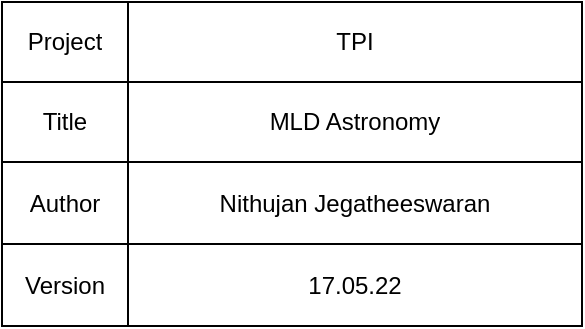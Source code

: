 <mxfile version="14.9.6" type="device"><diagram id="I2_jwVQrBLrq1jEQDDuv" name="Page-1"><mxGraphModel dx="1024" dy="592" grid="1" gridSize="10" guides="1" tooltips="1" connect="1" arrows="1" fold="1" page="1" pageScale="1" pageWidth="827" pageHeight="1169" math="0" shadow="0"><root><mxCell id="0"/><mxCell id="1" parent="0"/><mxCell id="7ZK6uNqgjbGf-gjFZG8o-1" value="" style="shape=table;html=1;whiteSpace=wrap;startSize=0;container=1;collapsible=0;childLayout=tableLayout;align=right;hachureGap=4;pointerEvents=0;" parent="1" vertex="1"><mxGeometry x="80" y="130" width="290" height="162" as="geometry"/></mxCell><mxCell id="7ZK6uNqgjbGf-gjFZG8o-2" value="" style="shape=partialRectangle;html=1;whiteSpace=wrap;collapsible=0;dropTarget=0;pointerEvents=0;fillColor=none;top=0;left=0;bottom=0;right=0;points=[[0,0.5],[1,0.5]];portConstraint=eastwest;" parent="7ZK6uNqgjbGf-gjFZG8o-1" vertex="1"><mxGeometry width="290" height="40" as="geometry"/></mxCell><mxCell id="7ZK6uNqgjbGf-gjFZG8o-3" value="Project" style="shape=partialRectangle;html=1;whiteSpace=wrap;connectable=0;fillColor=none;top=0;left=0;bottom=0;right=0;overflow=hidden;" parent="7ZK6uNqgjbGf-gjFZG8o-2" vertex="1"><mxGeometry width="63" height="40" as="geometry"><mxRectangle width="63" height="40" as="alternateBounds"/></mxGeometry></mxCell><mxCell id="7ZK6uNqgjbGf-gjFZG8o-4" value="TPI" style="shape=partialRectangle;html=1;whiteSpace=wrap;connectable=0;fillColor=none;top=0;left=0;bottom=0;right=0;overflow=hidden;" parent="7ZK6uNqgjbGf-gjFZG8o-2" vertex="1"><mxGeometry x="63" width="227" height="40" as="geometry"><mxRectangle width="227" height="40" as="alternateBounds"/></mxGeometry></mxCell><mxCell id="7ZK6uNqgjbGf-gjFZG8o-5" style="shape=partialRectangle;html=1;whiteSpace=wrap;collapsible=0;dropTarget=0;pointerEvents=0;fillColor=none;top=0;left=0;bottom=0;right=0;points=[[0,0.5],[1,0.5]];portConstraint=eastwest;" parent="7ZK6uNqgjbGf-gjFZG8o-1" vertex="1"><mxGeometry y="40" width="290" height="40" as="geometry"/></mxCell><mxCell id="7ZK6uNqgjbGf-gjFZG8o-6" value="Title" style="shape=partialRectangle;html=1;whiteSpace=wrap;connectable=0;fillColor=none;top=0;left=0;bottom=0;right=0;overflow=hidden;" parent="7ZK6uNqgjbGf-gjFZG8o-5" vertex="1"><mxGeometry width="63" height="40" as="geometry"><mxRectangle width="63" height="40" as="alternateBounds"/></mxGeometry></mxCell><mxCell id="7ZK6uNqgjbGf-gjFZG8o-7" value="MLD Astronomy" style="shape=partialRectangle;html=1;whiteSpace=wrap;connectable=0;fillColor=none;top=0;left=0;bottom=0;right=0;overflow=hidden;" parent="7ZK6uNqgjbGf-gjFZG8o-5" vertex="1"><mxGeometry x="63" width="227" height="40" as="geometry"><mxRectangle width="227" height="40" as="alternateBounds"/></mxGeometry></mxCell><mxCell id="7ZK6uNqgjbGf-gjFZG8o-8" value="" style="shape=partialRectangle;html=1;whiteSpace=wrap;collapsible=0;dropTarget=0;pointerEvents=0;fillColor=none;top=0;left=0;bottom=0;right=0;points=[[0,0.5],[1,0.5]];portConstraint=eastwest;" parent="7ZK6uNqgjbGf-gjFZG8o-1" vertex="1"><mxGeometry y="80" width="290" height="41" as="geometry"/></mxCell><mxCell id="7ZK6uNqgjbGf-gjFZG8o-9" value="Author" style="shape=partialRectangle;html=1;whiteSpace=wrap;connectable=0;fillColor=none;top=0;left=0;bottom=0;right=0;overflow=hidden;" parent="7ZK6uNqgjbGf-gjFZG8o-8" vertex="1"><mxGeometry width="63" height="41" as="geometry"><mxRectangle width="63" height="41" as="alternateBounds"/></mxGeometry></mxCell><mxCell id="7ZK6uNqgjbGf-gjFZG8o-10" value="Nithujan Jegatheeswaran" style="shape=partialRectangle;html=1;whiteSpace=wrap;connectable=0;fillColor=none;top=0;left=0;bottom=0;right=0;overflow=hidden;" parent="7ZK6uNqgjbGf-gjFZG8o-8" vertex="1"><mxGeometry x="63" width="227" height="41" as="geometry"><mxRectangle width="227" height="41" as="alternateBounds"/></mxGeometry></mxCell><mxCell id="7ZK6uNqgjbGf-gjFZG8o-11" value="" style="shape=partialRectangle;html=1;whiteSpace=wrap;collapsible=0;dropTarget=0;pointerEvents=0;fillColor=none;top=0;left=0;bottom=0;right=0;points=[[0,0.5],[1,0.5]];portConstraint=eastwest;" parent="7ZK6uNqgjbGf-gjFZG8o-1" vertex="1"><mxGeometry y="121" width="290" height="41" as="geometry"/></mxCell><mxCell id="7ZK6uNqgjbGf-gjFZG8o-12" value="Version" style="shape=partialRectangle;html=1;whiteSpace=wrap;connectable=0;fillColor=none;top=0;left=0;bottom=0;right=0;overflow=hidden;" parent="7ZK6uNqgjbGf-gjFZG8o-11" vertex="1"><mxGeometry width="63" height="41" as="geometry"><mxRectangle width="63" height="41" as="alternateBounds"/></mxGeometry></mxCell><mxCell id="7ZK6uNqgjbGf-gjFZG8o-13" value="17.05.22" style="shape=partialRectangle;html=1;whiteSpace=wrap;connectable=0;fillColor=none;top=0;left=0;bottom=0;right=0;overflow=hidden;" parent="7ZK6uNqgjbGf-gjFZG8o-11" vertex="1"><mxGeometry x="63" width="227" height="41" as="geometry"><mxRectangle width="227" height="41" as="alternateBounds"/></mxGeometry></mxCell></root></mxGraphModel></diagram></mxfile>